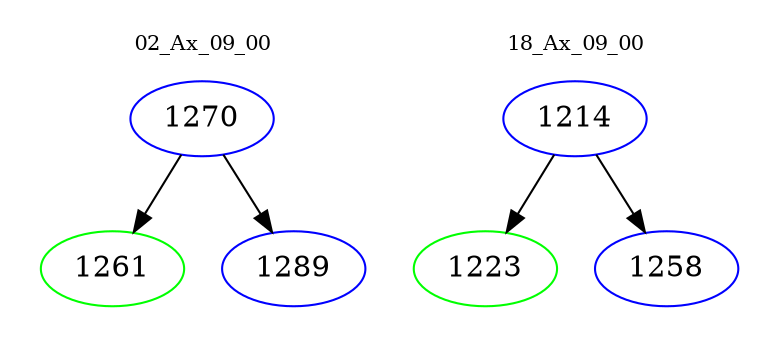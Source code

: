digraph{
subgraph cluster_0 {
color = white
label = "02_Ax_09_00";
fontsize=10;
T0_1270 [label="1270", color="blue"]
T0_1270 -> T0_1261 [color="black"]
T0_1261 [label="1261", color="green"]
T0_1270 -> T0_1289 [color="black"]
T0_1289 [label="1289", color="blue"]
}
subgraph cluster_1 {
color = white
label = "18_Ax_09_00";
fontsize=10;
T1_1214 [label="1214", color="blue"]
T1_1214 -> T1_1223 [color="black"]
T1_1223 [label="1223", color="green"]
T1_1214 -> T1_1258 [color="black"]
T1_1258 [label="1258", color="blue"]
}
}
